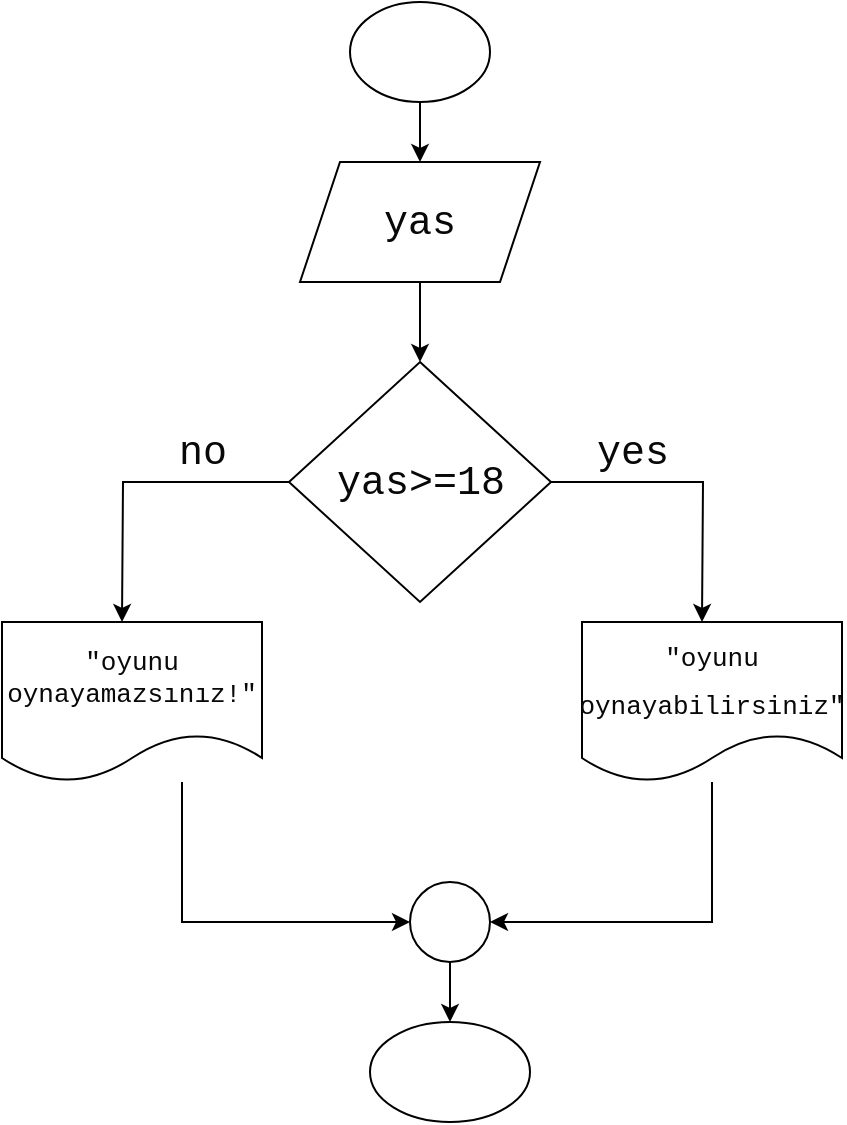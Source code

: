 <mxfile version="15.9.3" type="github">
  <diagram id="GQXadRSxt_P2eG3wc91t" name="Page-1">
    <mxGraphModel dx="823" dy="534" grid="1" gridSize="10" guides="1" tooltips="1" connect="1" arrows="1" fold="1" page="1" pageScale="1" pageWidth="827" pageHeight="1169" math="0" shadow="0">
      <root>
        <mxCell id="0" />
        <mxCell id="1" parent="0" />
        <mxCell id="KGo8pH8FPXHJ832XPiY9-11" style="edgeStyle=orthogonalEdgeStyle;rounded=0;orthogonalLoop=1;jettySize=auto;html=1;entryX=0.5;entryY=0;entryDx=0;entryDy=0;fontSize=12;fontColor=#080808;" edge="1" parent="1" source="QrJliiHwLaIzrrKKnuS_-1">
          <mxGeometry relative="1" as="geometry">
            <mxPoint x="379.0" y="80" as="targetPoint" />
          </mxGeometry>
        </mxCell>
        <mxCell id="QrJliiHwLaIzrrKKnuS_-1" value="" style="ellipse;whiteSpace=wrap;html=1;" parent="1" vertex="1">
          <mxGeometry x="344" width="70" height="50" as="geometry" />
        </mxCell>
        <mxCell id="KGo8pH8FPXHJ832XPiY9-69" style="edgeStyle=orthogonalEdgeStyle;rounded=0;orthogonalLoop=1;jettySize=auto;html=1;fontFamily=Courier New;fontSize=20;fontColor=#080808;" edge="1" parent="1" source="KGo8pH8FPXHJ832XPiY9-68">
          <mxGeometry relative="1" as="geometry">
            <mxPoint x="379" y="180" as="targetPoint" />
          </mxGeometry>
        </mxCell>
        <mxCell id="KGo8pH8FPXHJ832XPiY9-68" value="yas" style="shape=parallelogram;perimeter=parallelogramPerimeter;whiteSpace=wrap;html=1;fixedSize=1;fontFamily=Courier New;fontSize=20;fontColor=#080808;" vertex="1" parent="1">
          <mxGeometry x="319" y="80" width="120" height="60" as="geometry" />
        </mxCell>
        <mxCell id="KGo8pH8FPXHJ832XPiY9-71" style="edgeStyle=orthogonalEdgeStyle;rounded=0;orthogonalLoop=1;jettySize=auto;html=1;fontFamily=Courier New;fontSize=20;fontColor=#080808;" edge="1" parent="1" source="KGo8pH8FPXHJ832XPiY9-70">
          <mxGeometry relative="1" as="geometry">
            <mxPoint x="520" y="310" as="targetPoint" />
          </mxGeometry>
        </mxCell>
        <mxCell id="KGo8pH8FPXHJ832XPiY9-73" style="edgeStyle=orthogonalEdgeStyle;rounded=0;orthogonalLoop=1;jettySize=auto;html=1;fontFamily=Courier New;fontSize=20;fontColor=#080808;" edge="1" parent="1" source="KGo8pH8FPXHJ832XPiY9-70">
          <mxGeometry relative="1" as="geometry">
            <mxPoint x="230" y="310" as="targetPoint" />
          </mxGeometry>
        </mxCell>
        <mxCell id="KGo8pH8FPXHJ832XPiY9-70" value="yas&amp;gt;=18" style="rhombus;whiteSpace=wrap;html=1;fontFamily=Courier New;fontSize=20;fontColor=#080808;" vertex="1" parent="1">
          <mxGeometry x="313.5" y="180" width="131" height="120" as="geometry" />
        </mxCell>
        <mxCell id="KGo8pH8FPXHJ832XPiY9-72" value="yes" style="text;html=1;align=center;verticalAlign=middle;resizable=0;points=[];autosize=1;strokeColor=none;fillColor=none;fontSize=20;fontFamily=Courier New;fontColor=#080808;" vertex="1" parent="1">
          <mxGeometry x="460" y="210" width="50" height="30" as="geometry" />
        </mxCell>
        <mxCell id="KGo8pH8FPXHJ832XPiY9-74" value="no" style="text;html=1;align=center;verticalAlign=middle;resizable=0;points=[];autosize=1;strokeColor=none;fillColor=none;fontSize=20;fontFamily=Courier New;fontColor=#080808;" vertex="1" parent="1">
          <mxGeometry x="250" y="210" width="40" height="30" as="geometry" />
        </mxCell>
        <mxCell id="KGo8pH8FPXHJ832XPiY9-78" style="edgeStyle=orthogonalEdgeStyle;rounded=0;orthogonalLoop=1;jettySize=auto;html=1;fontFamily=Courier New;fontSize=13;fontColor=#080808;entryX=1;entryY=0.5;entryDx=0;entryDy=0;" edge="1" parent="1" source="KGo8pH8FPXHJ832XPiY9-75" target="KGo8pH8FPXHJ832XPiY9-79">
          <mxGeometry relative="1" as="geometry">
            <mxPoint x="420" y="460" as="targetPoint" />
            <Array as="points">
              <mxPoint x="525" y="460" />
            </Array>
          </mxGeometry>
        </mxCell>
        <mxCell id="KGo8pH8FPXHJ832XPiY9-75" value="&lt;font style=&quot;font-size: 13px&quot;&gt;&quot;oyunu oynayabilirsiniz&quot;&lt;/font&gt;" style="shape=document;whiteSpace=wrap;html=1;boundedLbl=1;fontFamily=Courier New;fontSize=20;fontColor=#080808;" vertex="1" parent="1">
          <mxGeometry x="460" y="310" width="130" height="80" as="geometry" />
        </mxCell>
        <mxCell id="KGo8pH8FPXHJ832XPiY9-77" style="edgeStyle=orthogonalEdgeStyle;rounded=0;orthogonalLoop=1;jettySize=auto;html=1;fontFamily=Courier New;fontSize=13;fontColor=#080808;entryX=0;entryY=0.5;entryDx=0;entryDy=0;" edge="1" parent="1" source="KGo8pH8FPXHJ832XPiY9-76" target="KGo8pH8FPXHJ832XPiY9-79">
          <mxGeometry relative="1" as="geometry">
            <mxPoint x="370" y="460" as="targetPoint" />
            <Array as="points">
              <mxPoint x="260" y="460" />
            </Array>
          </mxGeometry>
        </mxCell>
        <mxCell id="KGo8pH8FPXHJ832XPiY9-76" value="&quot;oyunu oynayamazsınız!&quot;" style="shape=document;whiteSpace=wrap;html=1;boundedLbl=1;fontFamily=Courier New;fontSize=13;fontColor=#080808;" vertex="1" parent="1">
          <mxGeometry x="170" y="310" width="130" height="80" as="geometry" />
        </mxCell>
        <mxCell id="KGo8pH8FPXHJ832XPiY9-81" style="edgeStyle=orthogonalEdgeStyle;rounded=0;orthogonalLoop=1;jettySize=auto;html=1;entryX=0.5;entryY=0;entryDx=0;entryDy=0;fontFamily=Courier New;fontSize=13;fontColor=#080808;" edge="1" parent="1" source="KGo8pH8FPXHJ832XPiY9-79" target="KGo8pH8FPXHJ832XPiY9-80">
          <mxGeometry relative="1" as="geometry" />
        </mxCell>
        <mxCell id="KGo8pH8FPXHJ832XPiY9-79" value="" style="ellipse;whiteSpace=wrap;html=1;aspect=fixed;fontFamily=Courier New;fontSize=13;fontColor=#080808;" vertex="1" parent="1">
          <mxGeometry x="374" y="440" width="40" height="40" as="geometry" />
        </mxCell>
        <mxCell id="KGo8pH8FPXHJ832XPiY9-80" value="" style="ellipse;whiteSpace=wrap;html=1;fontFamily=Courier New;fontSize=13;fontColor=#080808;" vertex="1" parent="1">
          <mxGeometry x="354" y="510" width="80" height="50" as="geometry" />
        </mxCell>
      </root>
    </mxGraphModel>
  </diagram>
</mxfile>
